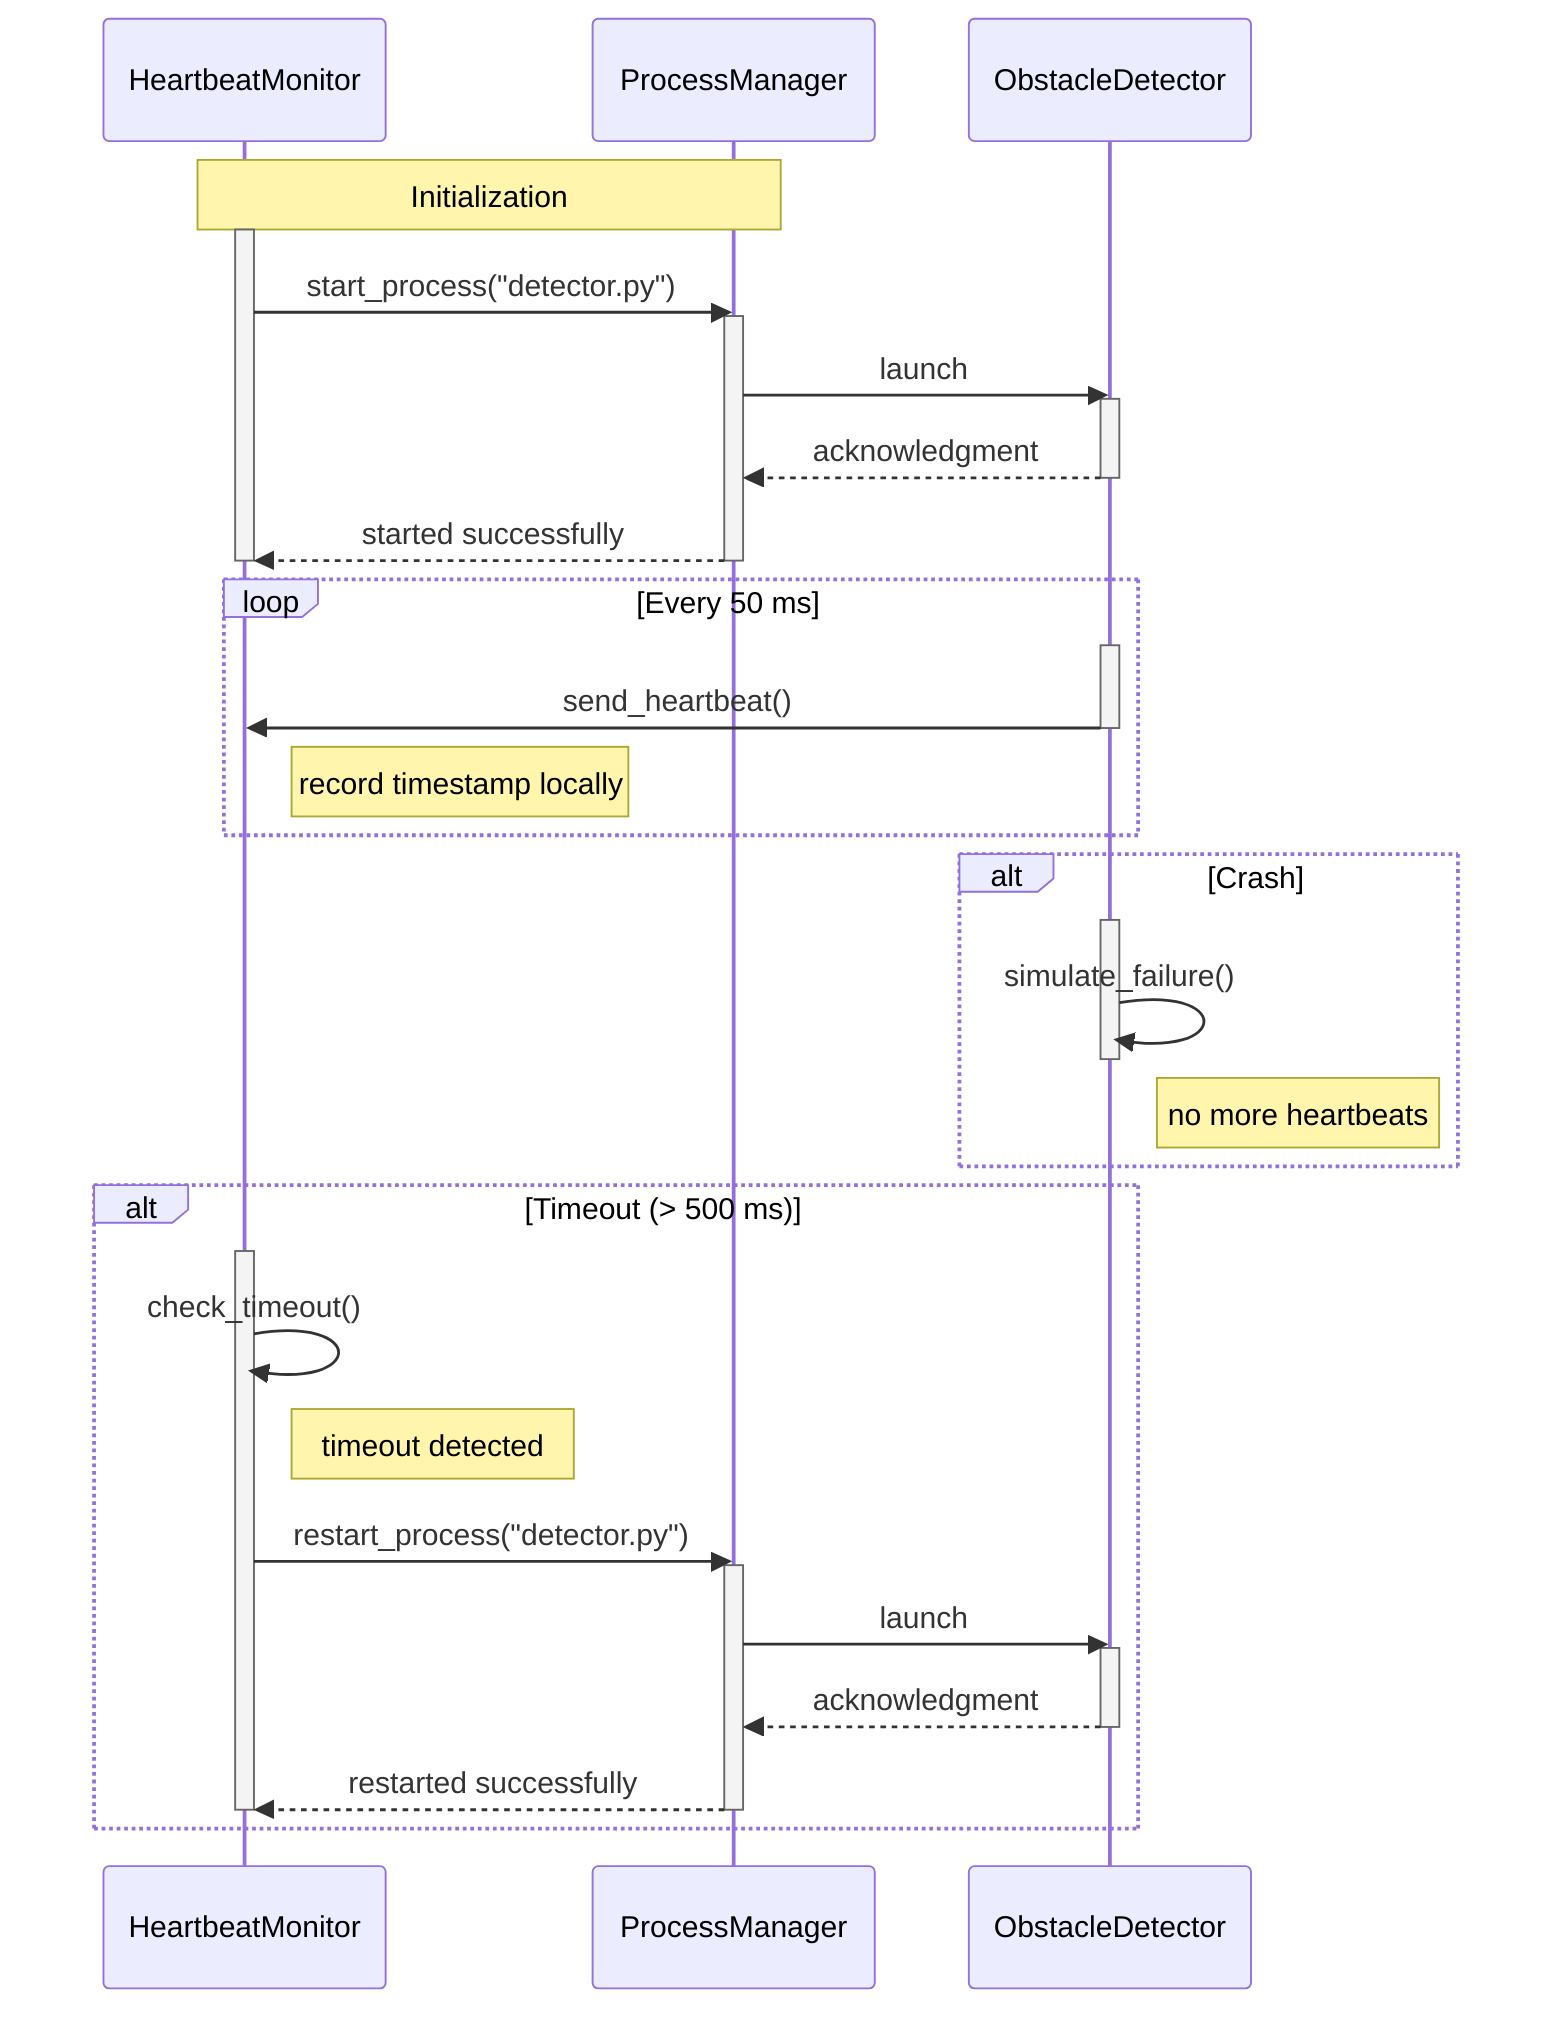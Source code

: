 sequenceDiagram
    participant M as HeartbeatMonitor
    participant P as ProcessManager
    participant W as ObstacleDetector

    Note over M,P: Initialization
    activate M
    M->>P: start_process("detector.py")
    activate P
    P->>W: launch
    activate W
    W-->>P: acknowledgment
    deactivate W
    P-->>M: started successfully
    deactivate P
    deactivate M

    loop Every 50 ms
        activate W
        W->>M: send_heartbeat()
        deactivate W
        Note right of M: record timestamp locally
    end

    alt Crash
        activate W
        W->>W: simulate_failure()
        deactivate W
        Note right of W: no more heartbeats
    end

    alt Timeout (> 500 ms)
        activate M
        M->>M: check_timeout()
        Note right of M: timeout detected
        M->>P: restart_process("detector.py")
        activate P
        P->>W: launch
        activate W
        W-->>P: acknowledgment
        deactivate W
        P-->>M: restarted successfully
        deactivate P
        deactivate M
    end